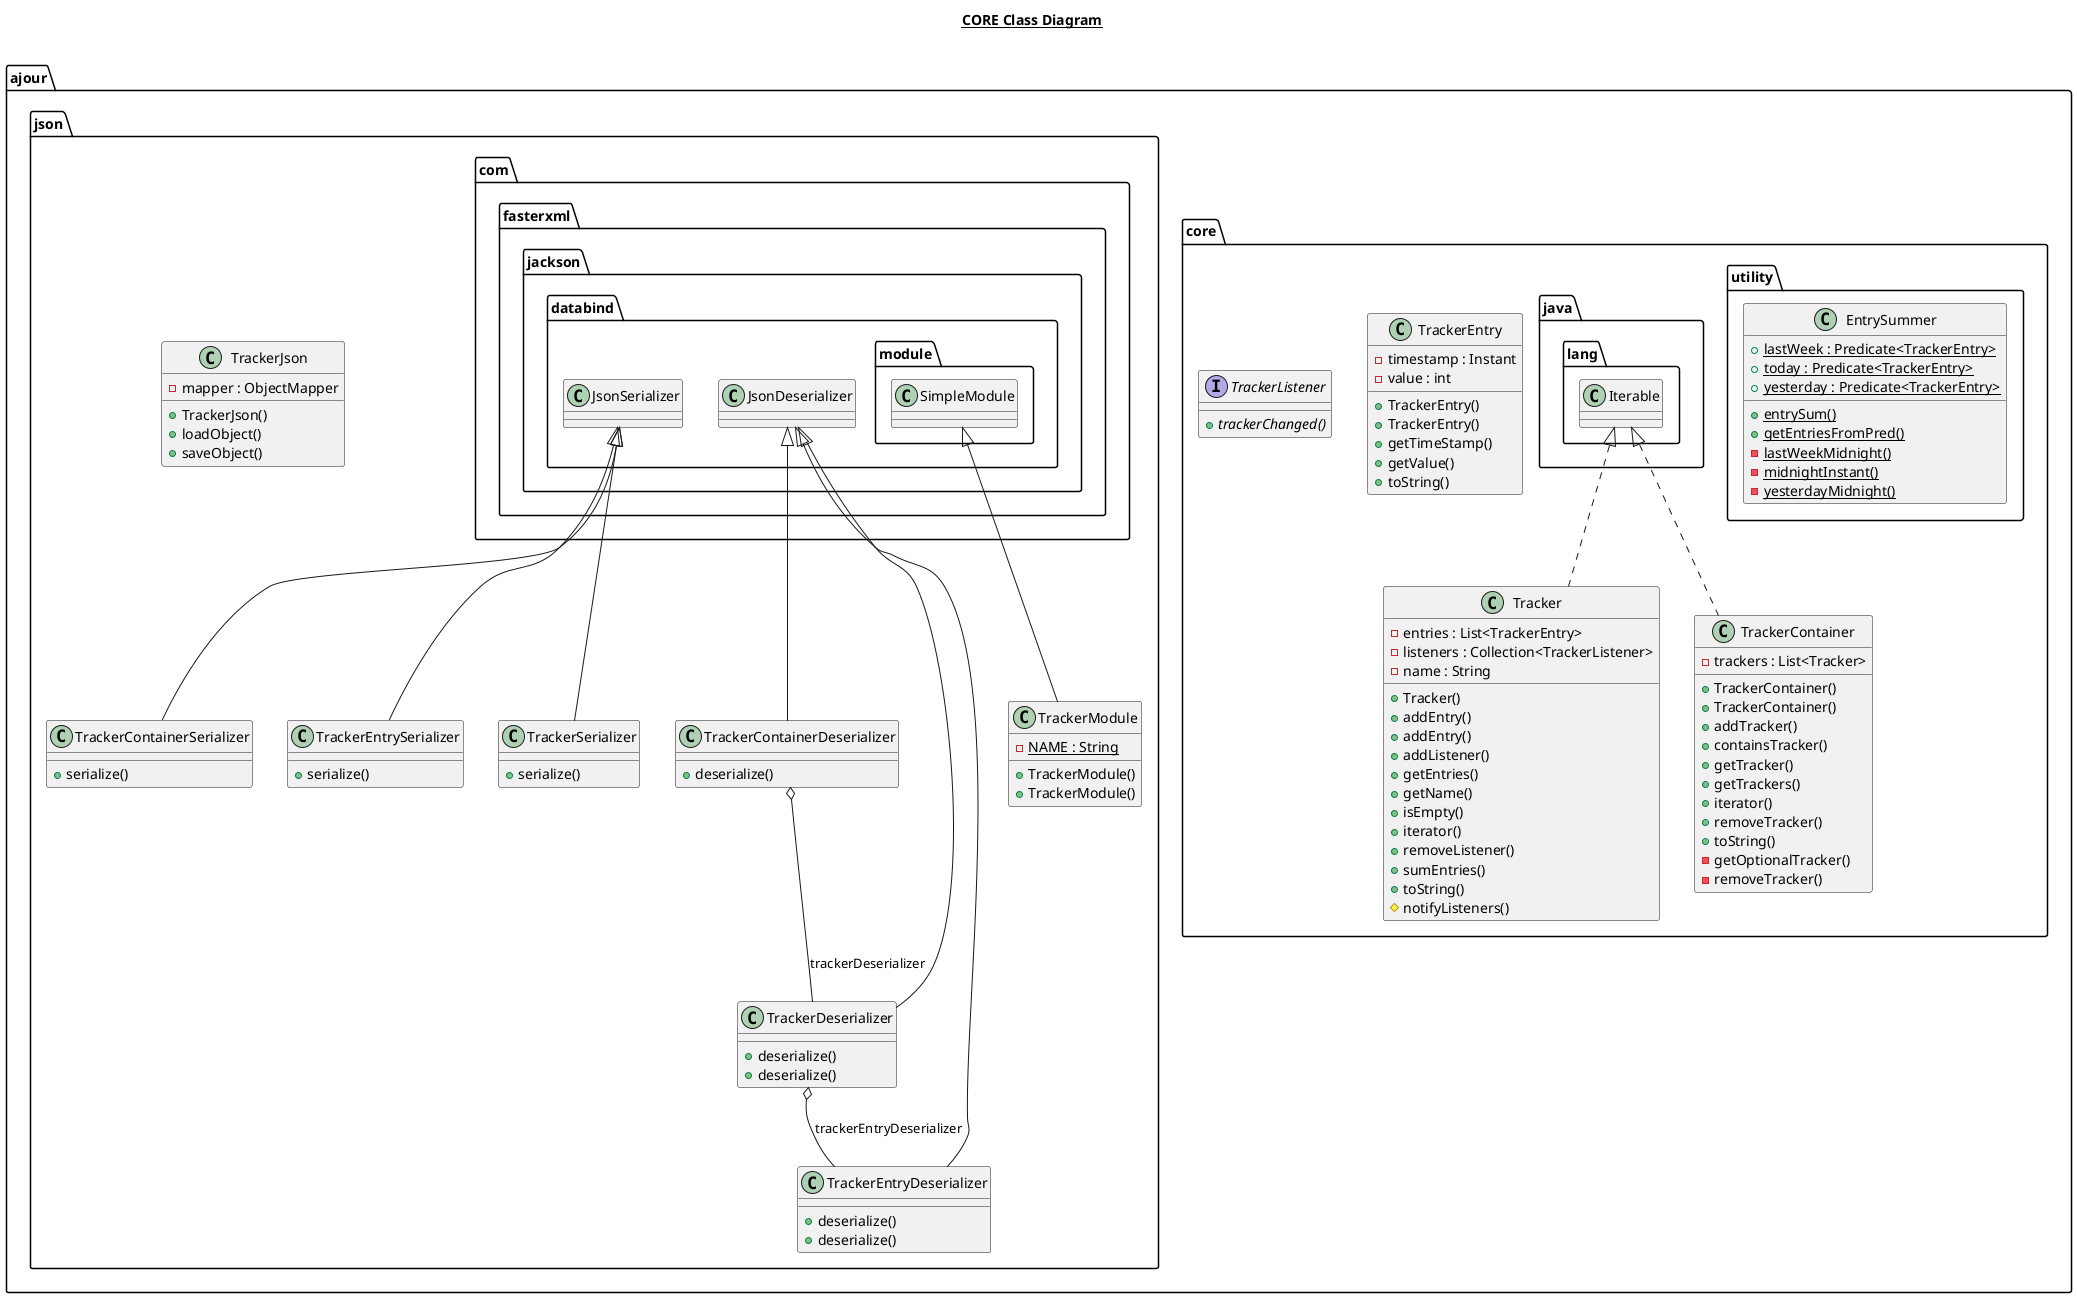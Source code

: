 @startuml

title __CORE Class Diagram__\n

package "ajour.core" {
    namespace ajour.core {
        class ajour.core.Tracker {
            - entries : List<TrackerEntry>
            - listeners : Collection<TrackerListener>
            - name : String
            + Tracker()
            + addEntry()
            + addEntry()
            + addListener()
            + getEntries()
            + getName()
            + isEmpty()
            + iterator()
            + removeListener()
            + sumEntries()
            + toString()
            # notifyListeners()
        }
    }
    namespace ajour.core {
        class ajour.core.TrackerContainer {
            - trackers : List<Tracker>
            + TrackerContainer()
            + TrackerContainer()
            + addTracker()
            + containsTracker()
            + getTracker()
            + getTrackers()
            + iterator()
            + removeTracker()
            + toString()
            - getOptionalTracker()
            - removeTracker()
        }
    }
    namespace ajour.core {
        class ajour.core.TrackerEntry {
            - timestamp : Instant
            - value : int
            + TrackerEntry()
            + TrackerEntry()
            + getTimeStamp()
            + getValue()
            + toString()
        }
    }
    namespace ajour.core {
        interface ajour.core.TrackerListener {
        {abstract} + trackerChanged()
        }
    }


    namespace ajour.core.utility {
        class ajour.core.utility.EntrySummer {
            {static} + lastWeek : Predicate<TrackerEntry>
            {static} + today : Predicate<TrackerEntry>
            {static} + yesterday : Predicate<TrackerEntry>
            {static} + entrySum()
            {static} + getEntriesFromPred()
            {static} - lastWeekMidnight()
            {static} - midnightInstant()
            {static} - yesterdayMidnight()
        }
    }

  ajour.core.Tracker .up.|> java.lang.Iterable
  ajour.core.TrackerContainer .up.|> java.lang.Iterable
}






package "ajour.json" {
    namespace ajour.json {
        class ajour.json.TrackerContainerDeserializer {
            + deserialize()
        }
    }
    namespace ajour.json {
        class ajour.json.TrackerContainerSerializer {
            + serialize()
        }
    }
    namespace ajour.json {
        class ajour.json.TrackerDeserializer {
            + deserialize()
            + deserialize()
        }
    }
    namespace ajour.json {
        class ajour.json.TrackerEntryDeserializer {
            + deserialize()
            + deserialize()
        }
    }
    namespace ajour.json {
        class ajour.json.TrackerEntrySerializer {
            + serialize()
        }
    }
    namespace ajour.json {
        class ajour.json.TrackerJson {
            - mapper : ObjectMapper
            + TrackerJson()
            + loadObject()
            + saveObject()
        }
    }
    namespace ajour.json {
        class ajour.json.TrackerModule {
            {static} - NAME : String
            + TrackerModule()
            + TrackerModule()
        }
    }
    namespace ajour.json {
        class ajour.json.TrackerSerializer {
            + serialize()
        }
    }


    ajour.json.TrackerContainerDeserializer -up-|> com.fasterxml.jackson.databind.JsonDeserializer
    ajour.json.TrackerContainerDeserializer o-- ajour.json.TrackerDeserializer : trackerDeserializer
    ajour.json.TrackerContainerSerializer -up-|> com.fasterxml.jackson.databind.JsonSerializer
    ajour.json.TrackerDeserializer -up-|> com.fasterxml.jackson.databind.JsonDeserializer
    ajour.json.TrackerDeserializer o-- ajour.json.TrackerEntryDeserializer : trackerEntryDeserializer
    ajour.json.TrackerEntryDeserializer -up-|> com.fasterxml.jackson.databind.JsonDeserializer
    ajour.json.TrackerEntrySerializer -up-|> com.fasterxml.jackson.databind.JsonSerializer
    ajour.json.TrackerModule -up-|> com.fasterxml.jackson.databind.module.SimpleModule
    ajour.json.TrackerSerializer -up-|> com.fasterxml.jackson.databind.JsonSerializer

    }

@enduml
